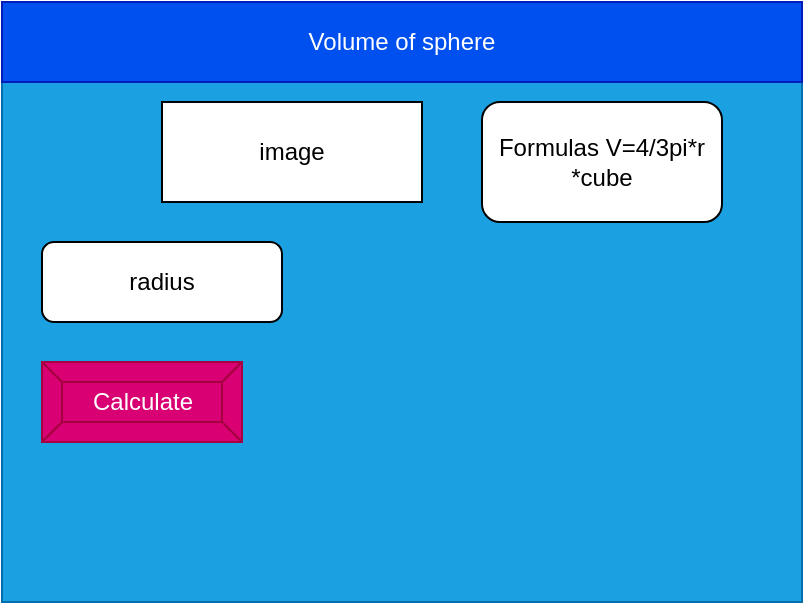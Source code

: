 <mxfile>
    <diagram id="pIaEtrtLPv3HG8r1JEND" name="Page-1">
        <mxGraphModel dx="1074" dy="741" grid="1" gridSize="10" guides="1" tooltips="1" connect="1" arrows="1" fold="1" page="1" pageScale="1" pageWidth="850" pageHeight="1100" math="0" shadow="0">
            <root>
                <mxCell id="0"/>
                <mxCell id="1" parent="0"/>
                <mxCell id="2" value="" style="rounded=0;whiteSpace=wrap;html=1;fillColor=#1ba1e2;fontColor=#ffffff;strokeColor=#006EAF;" parent="1" vertex="1">
                    <mxGeometry x="80" y="80" width="400" height="300" as="geometry"/>
                </mxCell>
                <mxCell id="3" value="Volume of sphere" style="rounded=0;whiteSpace=wrap;html=1;fillColor=#0050ef;fontColor=#ffffff;strokeColor=#001DBC;" parent="1" vertex="1">
                    <mxGeometry x="80" y="80" width="400" height="40" as="geometry"/>
                </mxCell>
                <mxCell id="6" value="Calculate" style="labelPosition=center;verticalLabelPosition=middle;align=center;html=1;shape=mxgraph.basic.button;dx=10;fillColor=#d80073;fontColor=#ffffff;strokeColor=#A50040;" parent="1" vertex="1">
                    <mxGeometry x="100" y="260" width="100" height="40" as="geometry"/>
                </mxCell>
                <mxCell id="7" value="radius" style="rounded=1;whiteSpace=wrap;html=1;" vertex="1" parent="1">
                    <mxGeometry x="100" y="200" width="120" height="40" as="geometry"/>
                </mxCell>
                <mxCell id="8" value="image&lt;br&gt;" style="rounded=0;whiteSpace=wrap;html=1;" vertex="1" parent="1">
                    <mxGeometry x="160" y="130" width="130" height="50" as="geometry"/>
                </mxCell>
                <mxCell id="10" value="Formulas V=4/3pi*r *cube" style="rounded=1;whiteSpace=wrap;html=1;" vertex="1" parent="1">
                    <mxGeometry x="320" y="130" width="120" height="60" as="geometry"/>
                </mxCell>
            </root>
        </mxGraphModel>
    </diagram>
</mxfile>